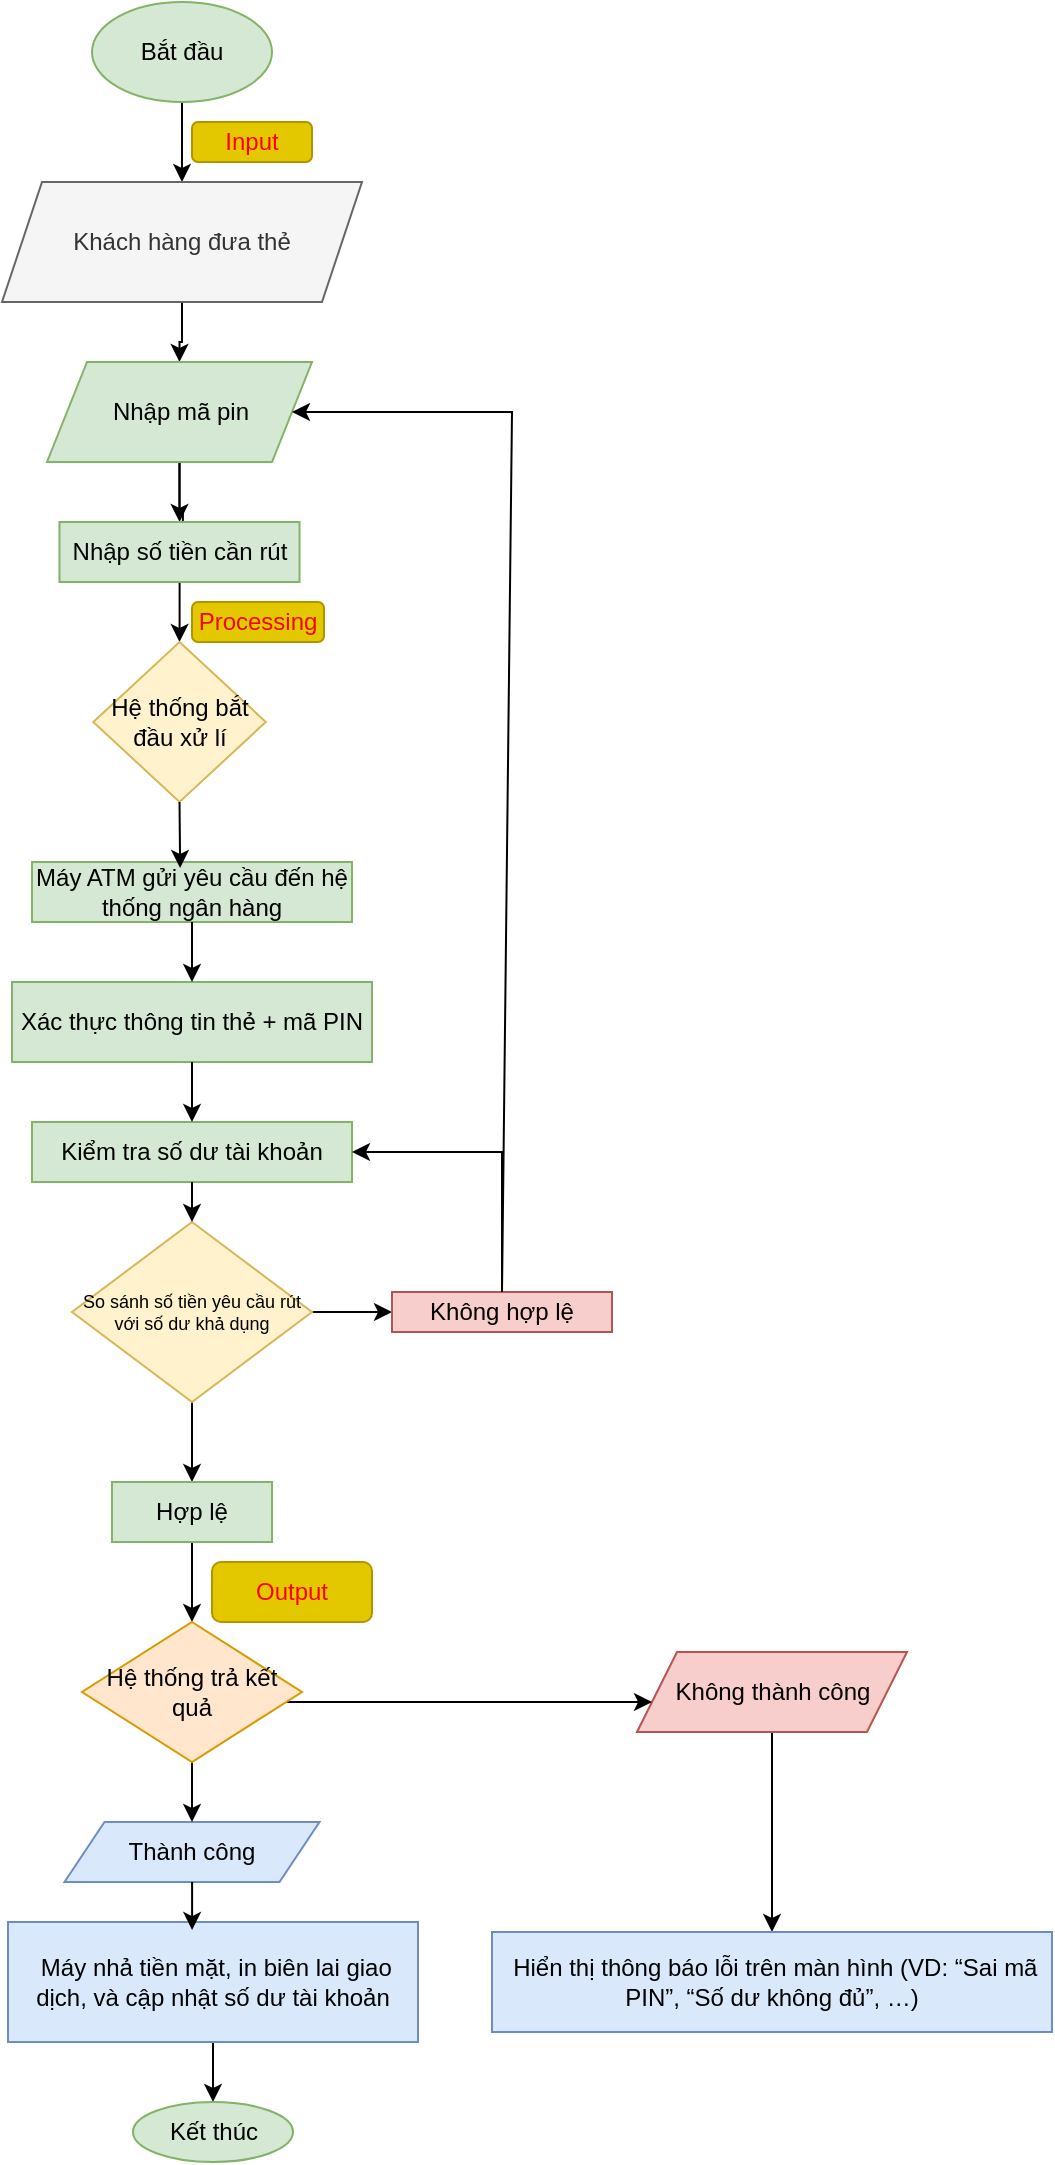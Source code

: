 <mxfile version="28.2.3">
  <diagram name="Trang-1" id="Ert_cIUiCiJxBCofz7H1">
    <mxGraphModel dx="827" dy="475" grid="1" gridSize="10" guides="1" tooltips="1" connect="1" arrows="1" fold="1" page="1" pageScale="1" pageWidth="827" pageHeight="1169" math="0" shadow="0">
      <root>
        <mxCell id="0" />
        <mxCell id="1" parent="0" />
        <mxCell id="Z5ioXaqWMZJnmxduQ3c0-3" value="" style="edgeStyle=orthogonalEdgeStyle;rounded=0;orthogonalLoop=1;jettySize=auto;html=1;" edge="1" parent="1" source="Z5ioXaqWMZJnmxduQ3c0-1" target="Z5ioXaqWMZJnmxduQ3c0-2">
          <mxGeometry relative="1" as="geometry" />
        </mxCell>
        <mxCell id="Z5ioXaqWMZJnmxduQ3c0-1" value="Bắt đầu" style="ellipse;whiteSpace=wrap;html=1;fillColor=#d5e8d4;strokeColor=#82b366;" vertex="1" parent="1">
          <mxGeometry x="50" y="10" width="90" height="50" as="geometry" />
        </mxCell>
        <mxCell id="Z5ioXaqWMZJnmxduQ3c0-7" value="" style="edgeStyle=orthogonalEdgeStyle;rounded=0;orthogonalLoop=1;jettySize=auto;html=1;" edge="1" parent="1" source="Z5ioXaqWMZJnmxduQ3c0-2" target="Z5ioXaqWMZJnmxduQ3c0-5">
          <mxGeometry relative="1" as="geometry" />
        </mxCell>
        <mxCell id="Z5ioXaqWMZJnmxduQ3c0-2" value="Khách hàng đưa thẻ" style="shape=parallelogram;perimeter=parallelogramPerimeter;whiteSpace=wrap;html=1;fixedSize=1;fillColor=#f5f5f5;fontColor=#333333;strokeColor=#666666;" vertex="1" parent="1">
          <mxGeometry x="5" y="100" width="180" height="60" as="geometry" />
        </mxCell>
        <mxCell id="Z5ioXaqWMZJnmxduQ3c0-4" value="Input" style="rounded=1;whiteSpace=wrap;html=1;fillColor=#e3c800;fontColor=#FF0000;strokeColor=#B09500;" vertex="1" parent="1">
          <mxGeometry x="100" y="70" width="60" height="20" as="geometry" />
        </mxCell>
        <mxCell id="Z5ioXaqWMZJnmxduQ3c0-8" value="" style="edgeStyle=orthogonalEdgeStyle;rounded=0;orthogonalLoop=1;jettySize=auto;html=1;" edge="1" parent="1" source="Z5ioXaqWMZJnmxduQ3c0-5">
          <mxGeometry relative="1" as="geometry">
            <mxPoint x="95" y="290" as="targetPoint" />
          </mxGeometry>
        </mxCell>
        <mxCell id="Z5ioXaqWMZJnmxduQ3c0-11" value="" style="edgeStyle=orthogonalEdgeStyle;rounded=0;orthogonalLoop=1;jettySize=auto;html=1;" edge="1" parent="1" source="Z5ioXaqWMZJnmxduQ3c0-5" target="Z5ioXaqWMZJnmxduQ3c0-10">
          <mxGeometry relative="1" as="geometry" />
        </mxCell>
        <mxCell id="Z5ioXaqWMZJnmxduQ3c0-5" value="Nhập mã pin" style="shape=parallelogram;perimeter=parallelogramPerimeter;whiteSpace=wrap;html=1;fixedSize=1;fillColor=#d5e8d4;strokeColor=#82b366;" vertex="1" parent="1">
          <mxGeometry x="27.5" y="190" width="132.5" height="50" as="geometry" />
        </mxCell>
        <mxCell id="Z5ioXaqWMZJnmxduQ3c0-37" value="" style="edgeStyle=orthogonalEdgeStyle;rounded=0;orthogonalLoop=1;jettySize=auto;html=1;" edge="1" parent="1" source="Z5ioXaqWMZJnmxduQ3c0-10" target="Z5ioXaqWMZJnmxduQ3c0-34">
          <mxGeometry relative="1" as="geometry" />
        </mxCell>
        <mxCell id="Z5ioXaqWMZJnmxduQ3c0-10" value="Nhập số tiền cần rút" style="rounded=0;whiteSpace=wrap;html=1;fillColor=#d5e8d4;strokeColor=#82b366;" vertex="1" parent="1">
          <mxGeometry x="33.75" y="270" width="120" height="30" as="geometry" />
        </mxCell>
        <mxCell id="Z5ioXaqWMZJnmxduQ3c0-16" value="Processing" style="rounded=1;whiteSpace=wrap;html=1;fillColor=#e3c800;fontColor=light-dark(#ec0909, #ededed);strokeColor=#B09500;" vertex="1" parent="1">
          <mxGeometry x="100" y="310" width="66" height="20" as="geometry" />
        </mxCell>
        <mxCell id="Z5ioXaqWMZJnmxduQ3c0-17" value="Máy ATM gửi yêu cầu đến hệ thống ngân hàng" style="rounded=0;whiteSpace=wrap;html=1;fillColor=#d5e8d4;strokeColor=#82b366;" vertex="1" parent="1">
          <mxGeometry x="20" y="440" width="160" height="30" as="geometry" />
        </mxCell>
        <mxCell id="Z5ioXaqWMZJnmxduQ3c0-18" value="Xác thực thông tin thẻ + mã PIN" style="rounded=0;whiteSpace=wrap;html=1;fillColor=#d5e8d4;strokeColor=#82b366;" vertex="1" parent="1">
          <mxGeometry x="10" y="500" width="180" height="40" as="geometry" />
        </mxCell>
        <mxCell id="Z5ioXaqWMZJnmxduQ3c0-19" value="Kiểm tra số dư tài khoản" style="rounded=0;whiteSpace=wrap;html=1;fillColor=#d5e8d4;strokeColor=#82b366;" vertex="1" parent="1">
          <mxGeometry x="20" y="570" width="160" height="30" as="geometry" />
        </mxCell>
        <mxCell id="Z5ioXaqWMZJnmxduQ3c0-23" value="" style="edgeStyle=orthogonalEdgeStyle;rounded=0;orthogonalLoop=1;jettySize=auto;html=1;" edge="1" parent="1" source="Z5ioXaqWMZJnmxduQ3c0-20" target="Z5ioXaqWMZJnmxduQ3c0-22">
          <mxGeometry relative="1" as="geometry" />
        </mxCell>
        <mxCell id="Z5ioXaqWMZJnmxduQ3c0-24" value="" style="edgeStyle=orthogonalEdgeStyle;rounded=0;orthogonalLoop=1;jettySize=auto;html=1;" edge="1" parent="1" source="Z5ioXaqWMZJnmxduQ3c0-20" target="Z5ioXaqWMZJnmxduQ3c0-21">
          <mxGeometry relative="1" as="geometry" />
        </mxCell>
        <mxCell id="Z5ioXaqWMZJnmxduQ3c0-20" value="So sánh số tiền yêu cầu rút với số dư khả dụng" style="rhombus;whiteSpace=wrap;html=1;fontSize=9;fillColor=#fff2cc;strokeColor=#d6b656;" vertex="1" parent="1">
          <mxGeometry x="40" y="620" width="120" height="90" as="geometry" />
        </mxCell>
        <mxCell id="Z5ioXaqWMZJnmxduQ3c0-53" style="edgeStyle=orthogonalEdgeStyle;rounded=0;orthogonalLoop=1;jettySize=auto;html=1;" edge="1" parent="1" source="Z5ioXaqWMZJnmxduQ3c0-21" target="Z5ioXaqWMZJnmxduQ3c0-49">
          <mxGeometry relative="1" as="geometry" />
        </mxCell>
        <mxCell id="Z5ioXaqWMZJnmxduQ3c0-21" value="Hợp lệ" style="rounded=0;whiteSpace=wrap;html=1;fillColor=#d5e8d4;strokeColor=#82b366;" vertex="1" parent="1">
          <mxGeometry x="60" y="750" width="80" height="30" as="geometry" />
        </mxCell>
        <mxCell id="Z5ioXaqWMZJnmxduQ3c0-22" value="Không hợp lệ" style="rounded=0;whiteSpace=wrap;html=1;fillColor=#f8cecc;strokeColor=#b85450;" vertex="1" parent="1">
          <mxGeometry x="200" y="655" width="110" height="20" as="geometry" />
        </mxCell>
        <mxCell id="Z5ioXaqWMZJnmxduQ3c0-25" value="" style="endArrow=classic;html=1;rounded=0;exitX=0.5;exitY=0;exitDx=0;exitDy=0;entryX=1;entryY=0.5;entryDx=0;entryDy=0;" edge="1" parent="1" source="Z5ioXaqWMZJnmxduQ3c0-22" target="Z5ioXaqWMZJnmxduQ3c0-19">
          <mxGeometry width="50" height="50" relative="1" as="geometry">
            <mxPoint x="250" y="480" as="sourcePoint" />
            <mxPoint x="300" y="430" as="targetPoint" />
            <Array as="points">
              <mxPoint x="255" y="585" />
            </Array>
          </mxGeometry>
        </mxCell>
        <mxCell id="Z5ioXaqWMZJnmxduQ3c0-26" value="" style="endArrow=classic;html=1;rounded=0;exitX=0.5;exitY=0;exitDx=0;exitDy=0;entryX=1;entryY=0.5;entryDx=0;entryDy=0;" edge="1" parent="1" source="Z5ioXaqWMZJnmxduQ3c0-22" target="Z5ioXaqWMZJnmxduQ3c0-5">
          <mxGeometry width="50" height="50" relative="1" as="geometry">
            <mxPoint x="250" y="480" as="sourcePoint" />
            <mxPoint x="260" y="220" as="targetPoint" />
            <Array as="points">
              <mxPoint x="260" y="215" />
            </Array>
          </mxGeometry>
        </mxCell>
        <mxCell id="Z5ioXaqWMZJnmxduQ3c0-29" value="" style="endArrow=classic;html=1;rounded=0;exitX=0.5;exitY=1;exitDx=0;exitDy=0;" edge="1" parent="1" source="Z5ioXaqWMZJnmxduQ3c0-18" target="Z5ioXaqWMZJnmxduQ3c0-19">
          <mxGeometry width="50" height="50" relative="1" as="geometry">
            <mxPoint x="170" y="490" as="sourcePoint" />
            <mxPoint x="220" y="440" as="targetPoint" />
          </mxGeometry>
        </mxCell>
        <mxCell id="Z5ioXaqWMZJnmxduQ3c0-30" value="" style="endArrow=classic;html=1;rounded=0;exitX=0.5;exitY=1;exitDx=0;exitDy=0;entryX=0.5;entryY=0;entryDx=0;entryDy=0;" edge="1" parent="1" source="Z5ioXaqWMZJnmxduQ3c0-19" target="Z5ioXaqWMZJnmxduQ3c0-20">
          <mxGeometry width="50" height="50" relative="1" as="geometry">
            <mxPoint x="170" y="490" as="sourcePoint" />
            <mxPoint x="220" y="440" as="targetPoint" />
          </mxGeometry>
        </mxCell>
        <mxCell id="Z5ioXaqWMZJnmxduQ3c0-32" value="&lt;span&gt;&lt;font style=&quot;color: rgb(255, 0, 0);&quot;&gt;Output&lt;/font&gt;&lt;/span&gt;" style="rounded=1;whiteSpace=wrap;html=1;fillColor=#e3c800;fontColor=#000000;strokeColor=#B09500;" vertex="1" parent="1">
          <mxGeometry x="110" y="790" width="80" height="30" as="geometry" />
        </mxCell>
        <mxCell id="Z5ioXaqWMZJnmxduQ3c0-34" value="Hệ thống bắt đầu xử lí" style="rhombus;whiteSpace=wrap;html=1;fillColor=#fff2cc;strokeColor=#d6b656;" vertex="1" parent="1">
          <mxGeometry x="50.63" y="330" width="86.25" height="80" as="geometry" />
        </mxCell>
        <mxCell id="Z5ioXaqWMZJnmxduQ3c0-40" value="" style="endArrow=classic;html=1;rounded=0;exitX=0.5;exitY=1;exitDx=0;exitDy=0;entryX=0.463;entryY=0.1;entryDx=0;entryDy=0;entryPerimeter=0;" edge="1" parent="1" source="Z5ioXaqWMZJnmxduQ3c0-34" target="Z5ioXaqWMZJnmxduQ3c0-17">
          <mxGeometry width="50" height="50" relative="1" as="geometry">
            <mxPoint x="-60" y="410" as="sourcePoint" />
            <mxPoint x="-10" y="360" as="targetPoint" />
          </mxGeometry>
        </mxCell>
        <mxCell id="Z5ioXaqWMZJnmxduQ3c0-41" value="" style="endArrow=classic;html=1;rounded=0;exitX=0.5;exitY=1;exitDx=0;exitDy=0;entryX=0.5;entryY=0;entryDx=0;entryDy=0;" edge="1" parent="1" source="Z5ioXaqWMZJnmxduQ3c0-17" target="Z5ioXaqWMZJnmxduQ3c0-18">
          <mxGeometry width="50" height="50" relative="1" as="geometry">
            <mxPoint x="-60" y="410" as="sourcePoint" />
            <mxPoint x="-10" y="360" as="targetPoint" />
          </mxGeometry>
        </mxCell>
        <mxCell id="Z5ioXaqWMZJnmxduQ3c0-42" value="Thành công" style="shape=parallelogram;perimeter=parallelogramPerimeter;whiteSpace=wrap;html=1;fixedSize=1;fillColor=#dae8fc;strokeColor=#6c8ebf;" vertex="1" parent="1">
          <mxGeometry x="36.25" y="920" width="127.5" height="30" as="geometry" />
        </mxCell>
        <mxCell id="Z5ioXaqWMZJnmxduQ3c0-47" value="" style="edgeStyle=orthogonalEdgeStyle;rounded=0;orthogonalLoop=1;jettySize=auto;html=1;" edge="1" parent="1" source="Z5ioXaqWMZJnmxduQ3c0-43" target="Z5ioXaqWMZJnmxduQ3c0-44">
          <mxGeometry relative="1" as="geometry" />
        </mxCell>
        <mxCell id="Z5ioXaqWMZJnmxduQ3c0-43" value="&amp;nbsp;Máy &lt;span style=&quot;&quot; data-end=&quot;762&quot; data-start=&quot;746&quot;&gt;nhả tiền mặt&lt;/span&gt;, in &lt;span style=&quot;&quot; data-end=&quot;789&quot; data-start=&quot;767&quot;&gt;biên lai giao dịch&lt;/span&gt;, và cập nhật số dư tài khoản" style="rounded=0;whiteSpace=wrap;html=1;fillColor=#dae8fc;strokeColor=#6c8ebf;" vertex="1" parent="1">
          <mxGeometry x="8" y="970" width="205" height="60" as="geometry" />
        </mxCell>
        <mxCell id="Z5ioXaqWMZJnmxduQ3c0-44" value="Kết thúc" style="ellipse;whiteSpace=wrap;html=1;fillColor=#d5e8d4;strokeColor=#82b366;" vertex="1" parent="1">
          <mxGeometry x="70.5" y="1060" width="80" height="30" as="geometry" />
        </mxCell>
        <mxCell id="Z5ioXaqWMZJnmxduQ3c0-56" value="" style="edgeStyle=orthogonalEdgeStyle;rounded=0;orthogonalLoop=1;jettySize=auto;html=1;" edge="1" parent="1" source="Z5ioXaqWMZJnmxduQ3c0-48" target="Z5ioXaqWMZJnmxduQ3c0-55">
          <mxGeometry relative="1" as="geometry" />
        </mxCell>
        <mxCell id="Z5ioXaqWMZJnmxduQ3c0-48" value="Không thành công" style="shape=parallelogram;perimeter=parallelogramPerimeter;whiteSpace=wrap;html=1;fixedSize=1;fillColor=#f8cecc;strokeColor=#b85450;" vertex="1" parent="1">
          <mxGeometry x="322.5" y="835" width="135" height="40" as="geometry" />
        </mxCell>
        <mxCell id="Z5ioXaqWMZJnmxduQ3c0-52" style="edgeStyle=orthogonalEdgeStyle;rounded=0;orthogonalLoop=1;jettySize=auto;html=1;entryX=0.5;entryY=0;entryDx=0;entryDy=0;" edge="1" parent="1" source="Z5ioXaqWMZJnmxduQ3c0-49" target="Z5ioXaqWMZJnmxduQ3c0-42">
          <mxGeometry relative="1" as="geometry" />
        </mxCell>
        <mxCell id="Z5ioXaqWMZJnmxduQ3c0-54" value="" style="edgeStyle=orthogonalEdgeStyle;rounded=0;orthogonalLoop=1;jettySize=auto;html=1;" edge="1" parent="1" source="Z5ioXaqWMZJnmxduQ3c0-49" target="Z5ioXaqWMZJnmxduQ3c0-48">
          <mxGeometry relative="1" as="geometry">
            <Array as="points">
              <mxPoint x="180" y="860" />
              <mxPoint x="180" y="860" />
            </Array>
          </mxGeometry>
        </mxCell>
        <mxCell id="Z5ioXaqWMZJnmxduQ3c0-49" value="Hệ thống trả kết quả" style="rhombus;whiteSpace=wrap;html=1;fillColor=#ffe6cc;strokeColor=#d79b00;" vertex="1" parent="1">
          <mxGeometry x="45" y="820" width="110" height="70" as="geometry" />
        </mxCell>
        <mxCell id="Z5ioXaqWMZJnmxduQ3c0-50" style="edgeStyle=orthogonalEdgeStyle;rounded=0;orthogonalLoop=1;jettySize=auto;html=1;entryX=0.449;entryY=0.067;entryDx=0;entryDy=0;entryPerimeter=0;" edge="1" parent="1" source="Z5ioXaqWMZJnmxduQ3c0-42" target="Z5ioXaqWMZJnmxduQ3c0-43">
          <mxGeometry relative="1" as="geometry" />
        </mxCell>
        <mxCell id="Z5ioXaqWMZJnmxduQ3c0-55" value="&amp;nbsp;Hiển thị &lt;span style=&quot;&quot; data-end=&quot;867&quot; data-start=&quot;850&quot;&gt;thông báo lỗi&lt;/span&gt; trên màn hình (VD: “Sai mã PIN”, “Số dư không đủ”, …)" style="rounded=0;whiteSpace=wrap;html=1;fillColor=#dae8fc;strokeColor=#6c8ebf;" vertex="1" parent="1">
          <mxGeometry x="250" y="975" width="280" height="50" as="geometry" />
        </mxCell>
      </root>
    </mxGraphModel>
  </diagram>
</mxfile>
